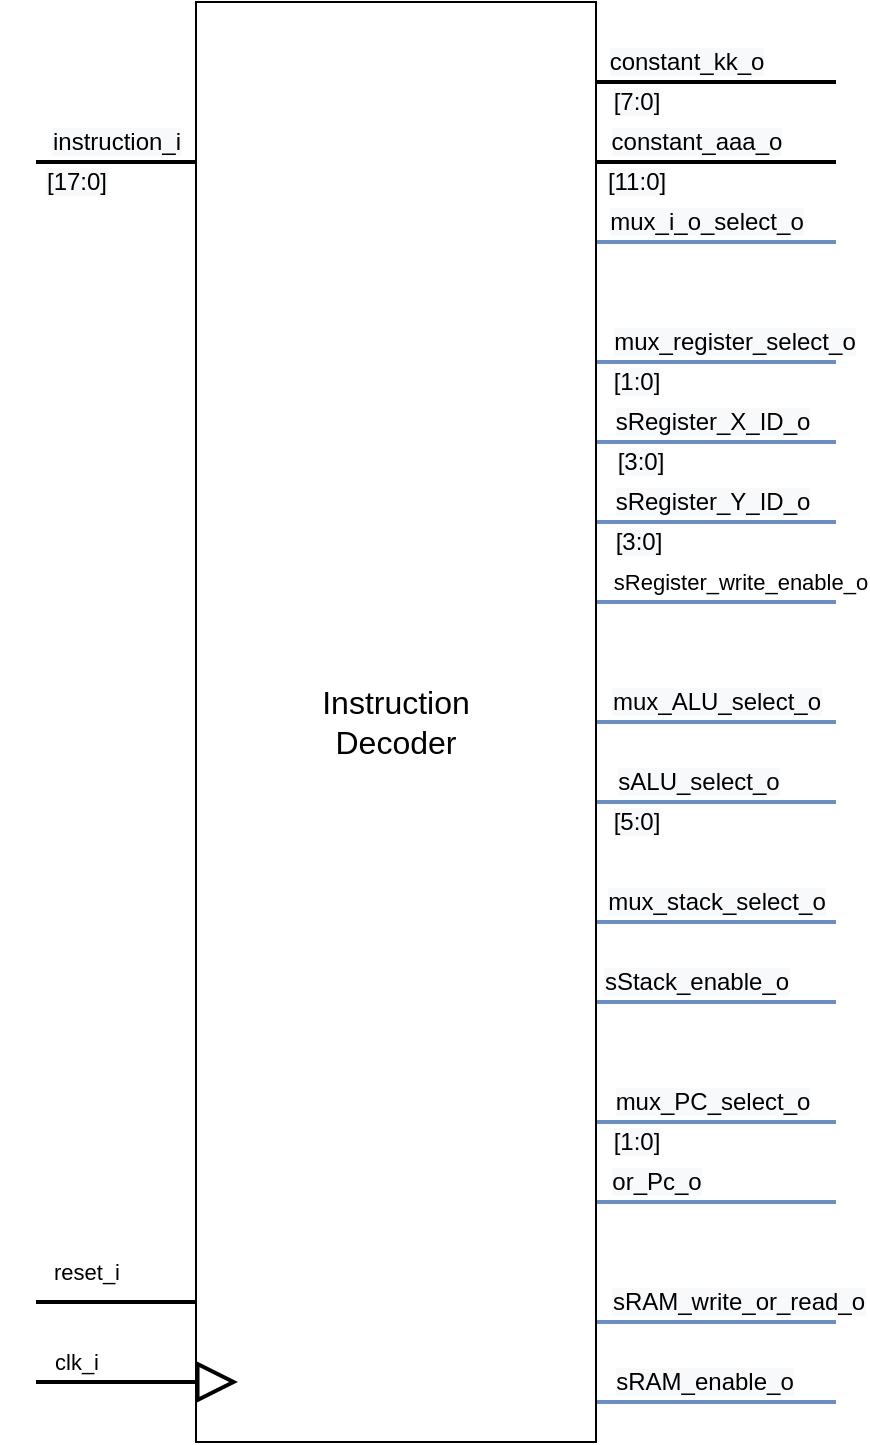 <mxfile version="13.0.3" type="device"><diagram id="kKXHNzVlLTAeOdKcuCIf" name="Page-1"><mxGraphModel dx="2062" dy="1182" grid="1" gridSize="10" guides="1" tooltips="1" connect="1" arrows="1" fold="1" page="1" pageScale="1" pageWidth="827" pageHeight="1169" math="0" shadow="0"><root><mxCell id="0"/><mxCell id="1" parent="0"/><mxCell id="MV6pO25n9lo2NcjGXarT-1" style="edgeStyle=orthogonalEdgeStyle;rounded=0;orthogonalLoop=1;jettySize=auto;html=1;endArrow=none;endFill=0;strokeWidth=2;" parent="1" source="LuXC71RRRRHaPjELrGPR-63" edge="1"><mxGeometry relative="1" as="geometry"><mxPoint x="240" y="200" as="targetPoint"/><Array as="points"><mxPoint x="300" y="200"/><mxPoint x="300" y="200"/></Array></mxGeometry></mxCell><mxCell id="MV6pO25n9lo2NcjGXarT-2" value="&lt;span style=&quot;font-size: 12px ; background-color: rgb(248 , 249 , 250)&quot;&gt;instruction_i&lt;/span&gt;" style="edgeLabel;html=1;align=center;verticalAlign=middle;resizable=0;points=[];" parent="MV6pO25n9lo2NcjGXarT-1" vertex="1" connectable="0"><mxGeometry x="0.291" y="-1" relative="1" as="geometry"><mxPoint x="11.72" y="-9.02" as="offset"/></mxGeometry></mxCell><mxCell id="MV6pO25n9lo2NcjGXarT-3" value="&lt;span style=&quot;font-size: 12px ; background-color: rgb(248 , 249 , 250)&quot;&gt;[17:0]&lt;/span&gt;" style="edgeLabel;html=1;align=center;verticalAlign=middle;resizable=0;points=[];" parent="MV6pO25n9lo2NcjGXarT-1" vertex="1" connectable="0"><mxGeometry x="0.274" y="2" relative="1" as="geometry"><mxPoint x="-8.96" y="7.98" as="offset"/></mxGeometry></mxCell><mxCell id="MV6pO25n9lo2NcjGXarT-6" style="edgeStyle=orthogonalEdgeStyle;rounded=0;orthogonalLoop=1;jettySize=auto;html=1;endArrow=none;endFill=0;strokeWidth=2;" parent="1" source="LuXC71RRRRHaPjELrGPR-63" edge="1"><mxGeometry relative="1" as="geometry"><mxPoint x="240" y="770" as="targetPoint"/><Array as="points"><mxPoint x="280" y="770"/><mxPoint x="280" y="770"/></Array></mxGeometry></mxCell><mxCell id="MV6pO25n9lo2NcjGXarT-7" value="reset_i" style="edgeLabel;html=1;align=center;verticalAlign=middle;resizable=0;points=[];" parent="MV6pO25n9lo2NcjGXarT-6" vertex="1" connectable="0"><mxGeometry x="0.722" y="2" relative="1" as="geometry"><mxPoint x="13.97" y="-17" as="offset"/></mxGeometry></mxCell><mxCell id="MV6pO25n9lo2NcjGXarT-8" style="edgeStyle=orthogonalEdgeStyle;rounded=0;orthogonalLoop=1;jettySize=auto;html=1;endArrow=none;endFill=0;strokeWidth=2;" parent="1" source="LuXC71RRRRHaPjELrGPR-63" edge="1"><mxGeometry relative="1" as="geometry"><mxPoint x="640" y="160" as="targetPoint"/><Array as="points"><mxPoint x="590" y="160"/><mxPoint x="590" y="160"/></Array></mxGeometry></mxCell><mxCell id="MV6pO25n9lo2NcjGXarT-9" value="&lt;span style=&quot;font-size: 12px ; background-color: rgb(248 , 249 , 250)&quot;&gt;constant_kk_o&lt;/span&gt;" style="edgeLabel;html=1;align=center;verticalAlign=middle;resizable=0;points=[];" parent="MV6pO25n9lo2NcjGXarT-8" vertex="1" connectable="0"><mxGeometry x="-0.667" y="2" relative="1" as="geometry"><mxPoint x="25" y="-8.03" as="offset"/></mxGeometry></mxCell><mxCell id="MV6pO25n9lo2NcjGXarT-10" value="&lt;span style=&quot;font-size: 12px ; background-color: rgb(248 , 249 , 250)&quot;&gt;[7:0]&lt;/span&gt;" style="edgeLabel;html=1;align=center;verticalAlign=middle;resizable=0;points=[];" parent="MV6pO25n9lo2NcjGXarT-8" vertex="1" connectable="0"><mxGeometry x="-0.275" y="-2" relative="1" as="geometry"><mxPoint x="-23.45" y="7.97" as="offset"/></mxGeometry></mxCell><mxCell id="MV6pO25n9lo2NcjGXarT-11" style="edgeStyle=orthogonalEdgeStyle;rounded=0;orthogonalLoop=1;jettySize=auto;html=1;endArrow=none;endFill=0;strokeWidth=2;" parent="1" source="LuXC71RRRRHaPjELrGPR-63" edge="1"><mxGeometry relative="1" as="geometry"><mxPoint x="640" y="200" as="targetPoint"/><Array as="points"><mxPoint x="590" y="200"/><mxPoint x="590" y="200"/></Array></mxGeometry></mxCell><mxCell id="MV6pO25n9lo2NcjGXarT-12" value="&lt;span style=&quot;font-size: 12px ; background-color: rgb(248 , 249 , 250)&quot;&gt;constant_aaa_o&lt;/span&gt;" style="edgeLabel;html=1;align=center;verticalAlign=middle;resizable=0;points=[];" parent="MV6pO25n9lo2NcjGXarT-11" vertex="1" connectable="0"><mxGeometry x="-0.769" y="-2" relative="1" as="geometry"><mxPoint x="36.21" y="-12.03" as="offset"/></mxGeometry></mxCell><mxCell id="MV6pO25n9lo2NcjGXarT-13" value="&lt;span style=&quot;font-size: 12px ; background-color: rgb(248 , 249 , 250)&quot;&gt;[11:0]&lt;/span&gt;" style="edgeLabel;html=1;align=center;verticalAlign=middle;resizable=0;points=[];" parent="MV6pO25n9lo2NcjGXarT-11" vertex="1" connectable="0"><mxGeometry x="-0.667" y="8" relative="1" as="geometry"><mxPoint y="17.97" as="offset"/></mxGeometry></mxCell><mxCell id="MV6pO25n9lo2NcjGXarT-14" style="edgeStyle=orthogonalEdgeStyle;rounded=0;orthogonalLoop=1;jettySize=auto;html=1;endArrow=none;endFill=0;strokeWidth=2;fillColor=#dae8fc;strokeColor=#6c8ebf;" parent="1" source="LuXC71RRRRHaPjELrGPR-63" edge="1"><mxGeometry relative="1" as="geometry"><mxPoint x="640" y="240" as="targetPoint"/><Array as="points"><mxPoint x="580" y="240"/><mxPoint x="580" y="240"/></Array></mxGeometry></mxCell><mxCell id="MV6pO25n9lo2NcjGXarT-15" value="&lt;span style=&quot;font-size: 12px ; background-color: rgb(248 , 249 , 250)&quot;&gt;mux_i_o_select_o&lt;/span&gt;" style="edgeLabel;html=1;align=center;verticalAlign=middle;resizable=0;points=[];" parent="MV6pO25n9lo2NcjGXarT-14" vertex="1" connectable="0"><mxGeometry x="-0.757" y="-4" relative="1" as="geometry"><mxPoint x="40.52" y="-14.03" as="offset"/></mxGeometry></mxCell><mxCell id="MV6pO25n9lo2NcjGXarT-16" style="edgeStyle=orthogonalEdgeStyle;rounded=0;orthogonalLoop=1;jettySize=auto;html=1;endArrow=none;endFill=0;strokeWidth=2;fillColor=#dae8fc;strokeColor=#6c8ebf;" parent="1" source="LuXC71RRRRHaPjELrGPR-63" edge="1"><mxGeometry relative="1" as="geometry"><mxPoint x="640" y="340" as="targetPoint"/><Array as="points"><mxPoint x="630" y="340"/><mxPoint x="630" y="340"/></Array></mxGeometry></mxCell><mxCell id="MV6pO25n9lo2NcjGXarT-17" value="&lt;span style=&quot;font-size: 12px ; background-color: rgb(248 , 249 , 250)&quot;&gt;sRegister_X_ID_o&lt;/span&gt;" style="edgeLabel;html=1;align=center;verticalAlign=middle;resizable=0;points=[];" parent="MV6pO25n9lo2NcjGXarT-16" vertex="1" connectable="0"><mxGeometry x="-0.746" y="-2" relative="1" as="geometry"><mxPoint x="42.57" y="-12.03" as="offset"/></mxGeometry></mxCell><mxCell id="MV6pO25n9lo2NcjGXarT-18" value="&lt;span style=&quot;font-size: 12px ; background-color: rgb(248 , 249 , 250)&quot;&gt;[3:0]&lt;/span&gt;" style="edgeLabel;html=1;align=center;verticalAlign=middle;resizable=0;points=[];" parent="MV6pO25n9lo2NcjGXarT-16" vertex="1" connectable="0"><mxGeometry x="-0.642" y="-1" relative="1" as="geometry"><mxPoint y="8.97" as="offset"/></mxGeometry></mxCell><mxCell id="MV6pO25n9lo2NcjGXarT-19" style="edgeStyle=orthogonalEdgeStyle;rounded=0;orthogonalLoop=1;jettySize=auto;html=1;endArrow=none;endFill=0;strokeWidth=2;fillColor=#dae8fc;strokeColor=#6c8ebf;" parent="1" source="LuXC71RRRRHaPjELrGPR-63" edge="1"><mxGeometry relative="1" as="geometry"><mxPoint x="640" y="380" as="targetPoint"/><Array as="points"><mxPoint x="630" y="380"/><mxPoint x="630" y="380"/></Array></mxGeometry></mxCell><mxCell id="MV6pO25n9lo2NcjGXarT-20" value="&lt;span style=&quot;font-size: 12px ; background-color: rgb(248 , 249 , 250)&quot;&gt;sRegister_Y_ID_o&lt;/span&gt;" style="edgeLabel;html=1;align=center;verticalAlign=middle;resizable=0;points=[];" parent="MV6pO25n9lo2NcjGXarT-19" vertex="1" connectable="0"><mxGeometry x="-0.757" y="-1" relative="1" as="geometry"><mxPoint x="43.71" y="-11.03" as="offset"/></mxGeometry></mxCell><mxCell id="MV6pO25n9lo2NcjGXarT-21" value="&lt;span style=&quot;font-size: 12px ; background-color: rgb(248 , 249 , 250)&quot;&gt;[3:0]&lt;/span&gt;" style="edgeLabel;html=1;align=center;verticalAlign=middle;resizable=0;points=[];" parent="MV6pO25n9lo2NcjGXarT-19" vertex="1" connectable="0"><mxGeometry x="-0.5" y="9" relative="1" as="geometry"><mxPoint x="-9" y="18.97" as="offset"/></mxGeometry></mxCell><mxCell id="MV6pO25n9lo2NcjGXarT-22" style="edgeStyle=orthogonalEdgeStyle;rounded=0;orthogonalLoop=1;jettySize=auto;html=1;endArrow=none;endFill=0;strokeWidth=2;fillColor=#dae8fc;strokeColor=#6c8ebf;" parent="1" source="LuXC71RRRRHaPjELrGPR-63" edge="1"><mxGeometry relative="1" as="geometry"><mxPoint x="640" y="300" as="targetPoint"/><Array as="points"><mxPoint x="620" y="300"/><mxPoint x="620" y="300"/></Array></mxGeometry></mxCell><mxCell id="MV6pO25n9lo2NcjGXarT-23" value="&lt;span style=&quot;font-size: 12px ; background-color: rgb(248 , 249 , 250)&quot;&gt;mux_register_select_o&lt;/span&gt;" style="edgeLabel;html=1;align=center;verticalAlign=middle;resizable=0;points=[];" parent="MV6pO25n9lo2NcjGXarT-22" vertex="1" connectable="0"><mxGeometry x="-0.723" y="-2" relative="1" as="geometry"><mxPoint x="52.45" y="-12.03" as="offset"/></mxGeometry></mxCell><mxCell id="MV6pO25n9lo2NcjGXarT-24" value="&lt;span style=&quot;font-size: 12px ; background-color: rgb(248 , 249 , 250)&quot;&gt;[1:0]&lt;/span&gt;" style="edgeLabel;html=1;align=center;verticalAlign=middle;resizable=0;points=[];" parent="MV6pO25n9lo2NcjGXarT-22" vertex="1" connectable="0"><mxGeometry x="-0.677" y="-1" relative="1" as="geometry"><mxPoint y="8.97" as="offset"/></mxGeometry></mxCell><mxCell id="MV6pO25n9lo2NcjGXarT-25" style="edgeStyle=orthogonalEdgeStyle;rounded=0;orthogonalLoop=1;jettySize=auto;html=1;endArrow=none;endFill=0;strokeWidth=2;fillColor=#dae8fc;strokeColor=#6c8ebf;" parent="1" source="LuXC71RRRRHaPjELrGPR-63" edge="1"><mxGeometry relative="1" as="geometry"><mxPoint x="640" y="480" as="targetPoint"/><Array as="points"><mxPoint x="600" y="480"/><mxPoint x="600" y="480"/></Array></mxGeometry></mxCell><mxCell id="MV6pO25n9lo2NcjGXarT-26" value="&lt;span style=&quot;font-size: 12px ; background-color: rgb(248 , 249 , 250)&quot;&gt;mux_ALU_select_o&lt;/span&gt;" style="edgeLabel;html=1;align=center;verticalAlign=middle;resizable=0;points=[];" parent="MV6pO25n9lo2NcjGXarT-25" vertex="1" connectable="0"><mxGeometry x="-0.5" y="10" relative="1" as="geometry"><mxPoint x="29.66" y="-0.03" as="offset"/></mxGeometry></mxCell><mxCell id="MV6pO25n9lo2NcjGXarT-27" style="edgeStyle=orthogonalEdgeStyle;rounded=0;orthogonalLoop=1;jettySize=auto;html=1;endArrow=none;endFill=0;strokeWidth=2;fillColor=#dae8fc;strokeColor=#6c8ebf;" parent="1" source="LuXC71RRRRHaPjELrGPR-63" edge="1"><mxGeometry relative="1" as="geometry"><mxPoint x="640" y="520" as="targetPoint"/><Array as="points"><mxPoint x="590" y="520"/><mxPoint x="590" y="520"/></Array></mxGeometry></mxCell><mxCell id="MV6pO25n9lo2NcjGXarT-28" value="&lt;span style=&quot;font-size: 12px ; background-color: rgb(248 , 249 , 250)&quot;&gt;sALU_select_o&lt;/span&gt;" style="edgeLabel;html=1;align=center;verticalAlign=middle;resizable=0;points=[];" parent="MV6pO25n9lo2NcjGXarT-27" vertex="1" connectable="0"><mxGeometry x="-0.654" y="-1" relative="1" as="geometry"><mxPoint x="29.31" y="-11.03" as="offset"/></mxGeometry></mxCell><mxCell id="MV6pO25n9lo2NcjGXarT-29" value="&lt;span style=&quot;font-size: 12px ; background-color: rgb(248 , 249 , 250)&quot;&gt;[5:0]&lt;/span&gt;" style="edgeLabel;html=1;align=center;verticalAlign=middle;resizable=0;points=[];" parent="MV6pO25n9lo2NcjGXarT-27" vertex="1" connectable="0"><mxGeometry x="-0.723" y="-2" relative="1" as="geometry"><mxPoint x="3.45" y="7.97" as="offset"/></mxGeometry></mxCell><mxCell id="MV6pO25n9lo2NcjGXarT-30" style="edgeStyle=orthogonalEdgeStyle;rounded=0;orthogonalLoop=1;jettySize=auto;html=1;endArrow=none;endFill=0;strokeWidth=2;fillColor=#dae8fc;strokeColor=#6c8ebf;" parent="1" source="LuXC71RRRRHaPjELrGPR-63" edge="1"><mxGeometry relative="1" as="geometry"><mxPoint x="640" y="580" as="targetPoint"/><Array as="points"><mxPoint x="600" y="580"/><mxPoint x="600" y="580"/></Array></mxGeometry></mxCell><mxCell id="MV6pO25n9lo2NcjGXarT-31" value="&lt;span style=&quot;font-size: 12px ; background-color: rgb(248 , 249 , 250)&quot;&gt;mux_stack_select_o&lt;/span&gt;" style="edgeLabel;html=1;align=center;verticalAlign=middle;resizable=0;points=[];" parent="MV6pO25n9lo2NcjGXarT-30" vertex="1" connectable="0"><mxGeometry x="-0.333" y="23" relative="1" as="geometry"><mxPoint x="20.01" y="12.97" as="offset"/></mxGeometry></mxCell><mxCell id="MV6pO25n9lo2NcjGXarT-32" style="edgeStyle=orthogonalEdgeStyle;rounded=0;orthogonalLoop=1;jettySize=auto;html=1;endArrow=none;endFill=0;strokeWidth=2;fillColor=#dae8fc;strokeColor=#6c8ebf;" parent="1" source="LuXC71RRRRHaPjELrGPR-63" edge="1"><mxGeometry relative="1" as="geometry"><mxPoint x="640" y="620" as="targetPoint"/><Array as="points"><mxPoint x="600" y="620"/><mxPoint x="600" y="620"/></Array></mxGeometry></mxCell><mxCell id="MV6pO25n9lo2NcjGXarT-34" value="&lt;span style=&quot;font-size: 12px ; background-color: rgb(248 , 249 , 250)&quot;&gt;sStack_enable_o&lt;/span&gt;" style="edgeLabel;html=1;align=center;verticalAlign=middle;resizable=0;points=[];" parent="MV6pO25n9lo2NcjGXarT-32" vertex="1" connectable="0"><mxGeometry x="-0.333" y="20" relative="1" as="geometry"><mxPoint x="10.01" y="9.97" as="offset"/></mxGeometry></mxCell><mxCell id="MV6pO25n9lo2NcjGXarT-35" style="edgeStyle=orthogonalEdgeStyle;rounded=0;orthogonalLoop=1;jettySize=auto;html=1;endArrow=none;endFill=0;strokeWidth=2;fillColor=#dae8fc;strokeColor=#6c8ebf;" parent="1" source="LuXC71RRRRHaPjELrGPR-63" edge="1"><mxGeometry relative="1" as="geometry"><mxPoint x="640" y="680" as="targetPoint"/><Array as="points"><mxPoint x="620" y="680"/><mxPoint x="620" y="680"/></Array></mxGeometry></mxCell><mxCell id="MV6pO25n9lo2NcjGXarT-36" value="&lt;span style=&quot;font-size: 12px ; background-color: rgb(248 , 249 , 250)&quot;&gt;mux_PC_select_o&lt;/span&gt;" style="edgeLabel;html=1;align=center;verticalAlign=middle;resizable=0;points=[];" parent="MV6pO25n9lo2NcjGXarT-35" vertex="1" connectable="0"><mxGeometry x="0.814" relative="1" as="geometry"><mxPoint x="-51.14" y="-10" as="offset"/></mxGeometry></mxCell><mxCell id="MV6pO25n9lo2NcjGXarT-37" value="&lt;span style=&quot;font-size: 12px ; background-color: rgb(248 , 249 , 250)&quot;&gt;[1:0]&lt;/span&gt;" style="edgeLabel;html=1;align=center;verticalAlign=middle;resizable=0;points=[];" parent="MV6pO25n9lo2NcjGXarT-35" vertex="1" connectable="0"><mxGeometry x="-0.738" relative="1" as="geometry"><mxPoint x="4.57" y="9.97" as="offset"/></mxGeometry></mxCell><mxCell id="MV6pO25n9lo2NcjGXarT-38" style="edgeStyle=orthogonalEdgeStyle;rounded=0;orthogonalLoop=1;jettySize=auto;html=1;endArrow=none;endFill=0;strokeWidth=2;fillColor=#dae8fc;strokeColor=#6c8ebf;" parent="1" source="LuXC71RRRRHaPjELrGPR-63" edge="1"><mxGeometry relative="1" as="geometry"><mxPoint x="640" y="720" as="targetPoint"/><Array as="points"><mxPoint x="600" y="720"/><mxPoint x="600" y="720"/></Array></mxGeometry></mxCell><mxCell id="MV6pO25n9lo2NcjGXarT-39" value="&lt;span style=&quot;font-size: 12px ; background-color: rgb(248 , 249 , 250)&quot;&gt;or_Pc_o&lt;/span&gt;" style="edgeLabel;html=1;align=center;verticalAlign=middle;resizable=0;points=[];" parent="MV6pO25n9lo2NcjGXarT-38" vertex="1" connectable="0"><mxGeometry x="-0.691" y="-2" relative="1" as="geometry"><mxPoint x="11.71" y="-12.03" as="offset"/></mxGeometry></mxCell><mxCell id="MV6pO25n9lo2NcjGXarT-40" style="edgeStyle=orthogonalEdgeStyle;rounded=0;orthogonalLoop=1;jettySize=auto;html=1;endArrow=none;endFill=0;strokeWidth=2;fillColor=#dae8fc;strokeColor=#6c8ebf;" parent="1" source="LuXC71RRRRHaPjELrGPR-63" edge="1"><mxGeometry relative="1" as="geometry"><mxPoint x="640" y="780" as="targetPoint"/><Array as="points"><mxPoint x="620" y="780"/><mxPoint x="620" y="780"/></Array></mxGeometry></mxCell><mxCell id="MV6pO25n9lo2NcjGXarT-41" value="&lt;span style=&quot;font-size: 12px ; background-color: rgb(248 , 249 , 250)&quot;&gt;sRAM_write_or_read_o&lt;/span&gt;" style="edgeLabel;html=1;align=center;verticalAlign=middle;resizable=0;points=[];" parent="MV6pO25n9lo2NcjGXarT-40" vertex="1" connectable="0"><mxGeometry x="-0.5" y="11" relative="1" as="geometry"><mxPoint x="40.71" y="0.97" as="offset"/></mxGeometry></mxCell><mxCell id="MV6pO25n9lo2NcjGXarT-42" style="edgeStyle=orthogonalEdgeStyle;rounded=0;orthogonalLoop=1;jettySize=auto;html=1;endArrow=none;endFill=0;strokeWidth=2;fillColor=#dae8fc;strokeColor=#6c8ebf;" parent="1" source="LuXC71RRRRHaPjELrGPR-63" edge="1"><mxGeometry relative="1" as="geometry"><mxPoint x="640" y="820" as="targetPoint"/><Array as="points"><mxPoint x="620" y="820"/><mxPoint x="620" y="820"/></Array></mxGeometry></mxCell><mxCell id="MV6pO25n9lo2NcjGXarT-43" value="&lt;span style=&quot;font-size: 12px ; background-color: rgb(248 , 249 , 250)&quot;&gt;sRAM_enable_o&lt;/span&gt;" style="edgeLabel;html=1;align=center;verticalAlign=middle;resizable=0;points=[];" parent="MV6pO25n9lo2NcjGXarT-42" vertex="1" connectable="0"><mxGeometry x="-0.681" relative="1" as="geometry"><mxPoint x="35.14" y="-10.03" as="offset"/></mxGeometry></mxCell><mxCell id="bLYJc9cYi47nmvXbdwZo-1" style="edgeStyle=orthogonalEdgeStyle;rounded=0;orthogonalLoop=1;jettySize=auto;html=1;strokeWidth=2;endArrow=none;endFill=0;fillColor=#dae8fc;strokeColor=#6c8ebf;" edge="1" parent="1" source="LuXC71RRRRHaPjELrGPR-63"><mxGeometry relative="1" as="geometry"><mxPoint x="640" y="420" as="targetPoint"/><Array as="points"><mxPoint x="630" y="420"/><mxPoint x="630" y="420"/></Array></mxGeometry></mxCell><mxCell id="bLYJc9cYi47nmvXbdwZo-2" value="sRegister_write_enable_o" style="edgeLabel;html=1;align=center;verticalAlign=middle;resizable=0;points=[];" vertex="1" connectable="0" parent="bLYJc9cYi47nmvXbdwZo-1"><mxGeometry x="-0.805" y="-1" relative="1" as="geometry"><mxPoint x="60.57" y="-11.03" as="offset"/></mxGeometry></mxCell><mxCell id="LuXC71RRRRHaPjELrGPR-63" value="&lt;font style=&quot;font-size: 16px&quot;&gt;Instruction&lt;br&gt;Decoder&lt;/font&gt;" style="rounded=0;whiteSpace=wrap;html=1;" parent="1" vertex="1"><mxGeometry x="320" y="120" width="200" height="720" as="geometry"/></mxCell><mxCell id="LuXC71RRRRHaPjELrGPR-64" value="clk_i" style="endArrow=block;endSize=16;endFill=0;html=1;strokeWidth=2;" parent="1" edge="1"><mxGeometry x="-0.604" y="10" width="160" relative="1" as="geometry"><mxPoint x="240" y="810" as="sourcePoint"/><mxPoint x="341" y="810" as="targetPoint"/><mxPoint as="offset"/></mxGeometry></mxCell></root></mxGraphModel></diagram></mxfile>